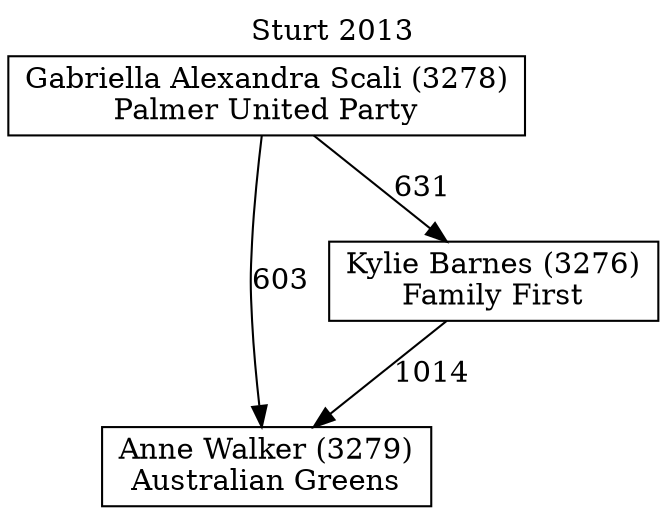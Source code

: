 // House preference flow
digraph "Anne Walker (3279)_Sturt_2013" {
	graph [label="Sturt 2013" labelloc=t mclimit=10]
	node [shape=box]
	"Anne Walker (3279)" [label="Anne Walker (3279)
Australian Greens"]
	"Gabriella Alexandra Scali (3278)" [label="Gabriella Alexandra Scali (3278)
Palmer United Party"]
	"Kylie Barnes (3276)" [label="Kylie Barnes (3276)
Family First"]
	"Gabriella Alexandra Scali (3278)" -> "Anne Walker (3279)" [label=603]
	"Gabriella Alexandra Scali (3278)" -> "Kylie Barnes (3276)" [label=631]
	"Kylie Barnes (3276)" -> "Anne Walker (3279)" [label=1014]
}
